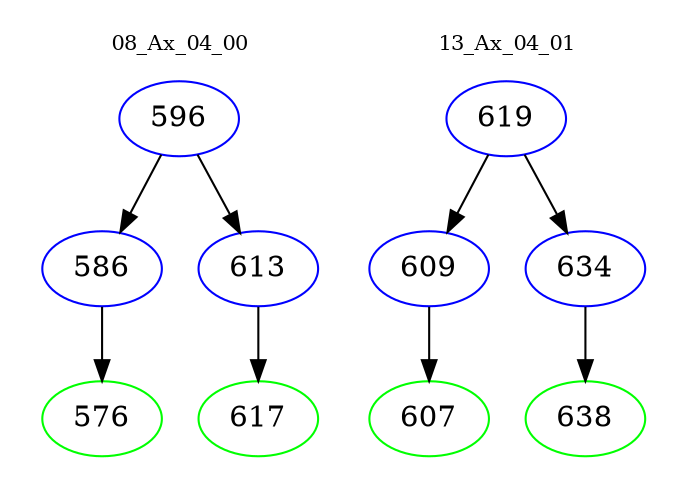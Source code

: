 digraph{
subgraph cluster_0 {
color = white
label = "08_Ax_04_00";
fontsize=10;
T0_596 [label="596", color="blue"]
T0_596 -> T0_586 [color="black"]
T0_586 [label="586", color="blue"]
T0_586 -> T0_576 [color="black"]
T0_576 [label="576", color="green"]
T0_596 -> T0_613 [color="black"]
T0_613 [label="613", color="blue"]
T0_613 -> T0_617 [color="black"]
T0_617 [label="617", color="green"]
}
subgraph cluster_1 {
color = white
label = "13_Ax_04_01";
fontsize=10;
T1_619 [label="619", color="blue"]
T1_619 -> T1_609 [color="black"]
T1_609 [label="609", color="blue"]
T1_609 -> T1_607 [color="black"]
T1_607 [label="607", color="green"]
T1_619 -> T1_634 [color="black"]
T1_634 [label="634", color="blue"]
T1_634 -> T1_638 [color="black"]
T1_638 [label="638", color="green"]
}
}
